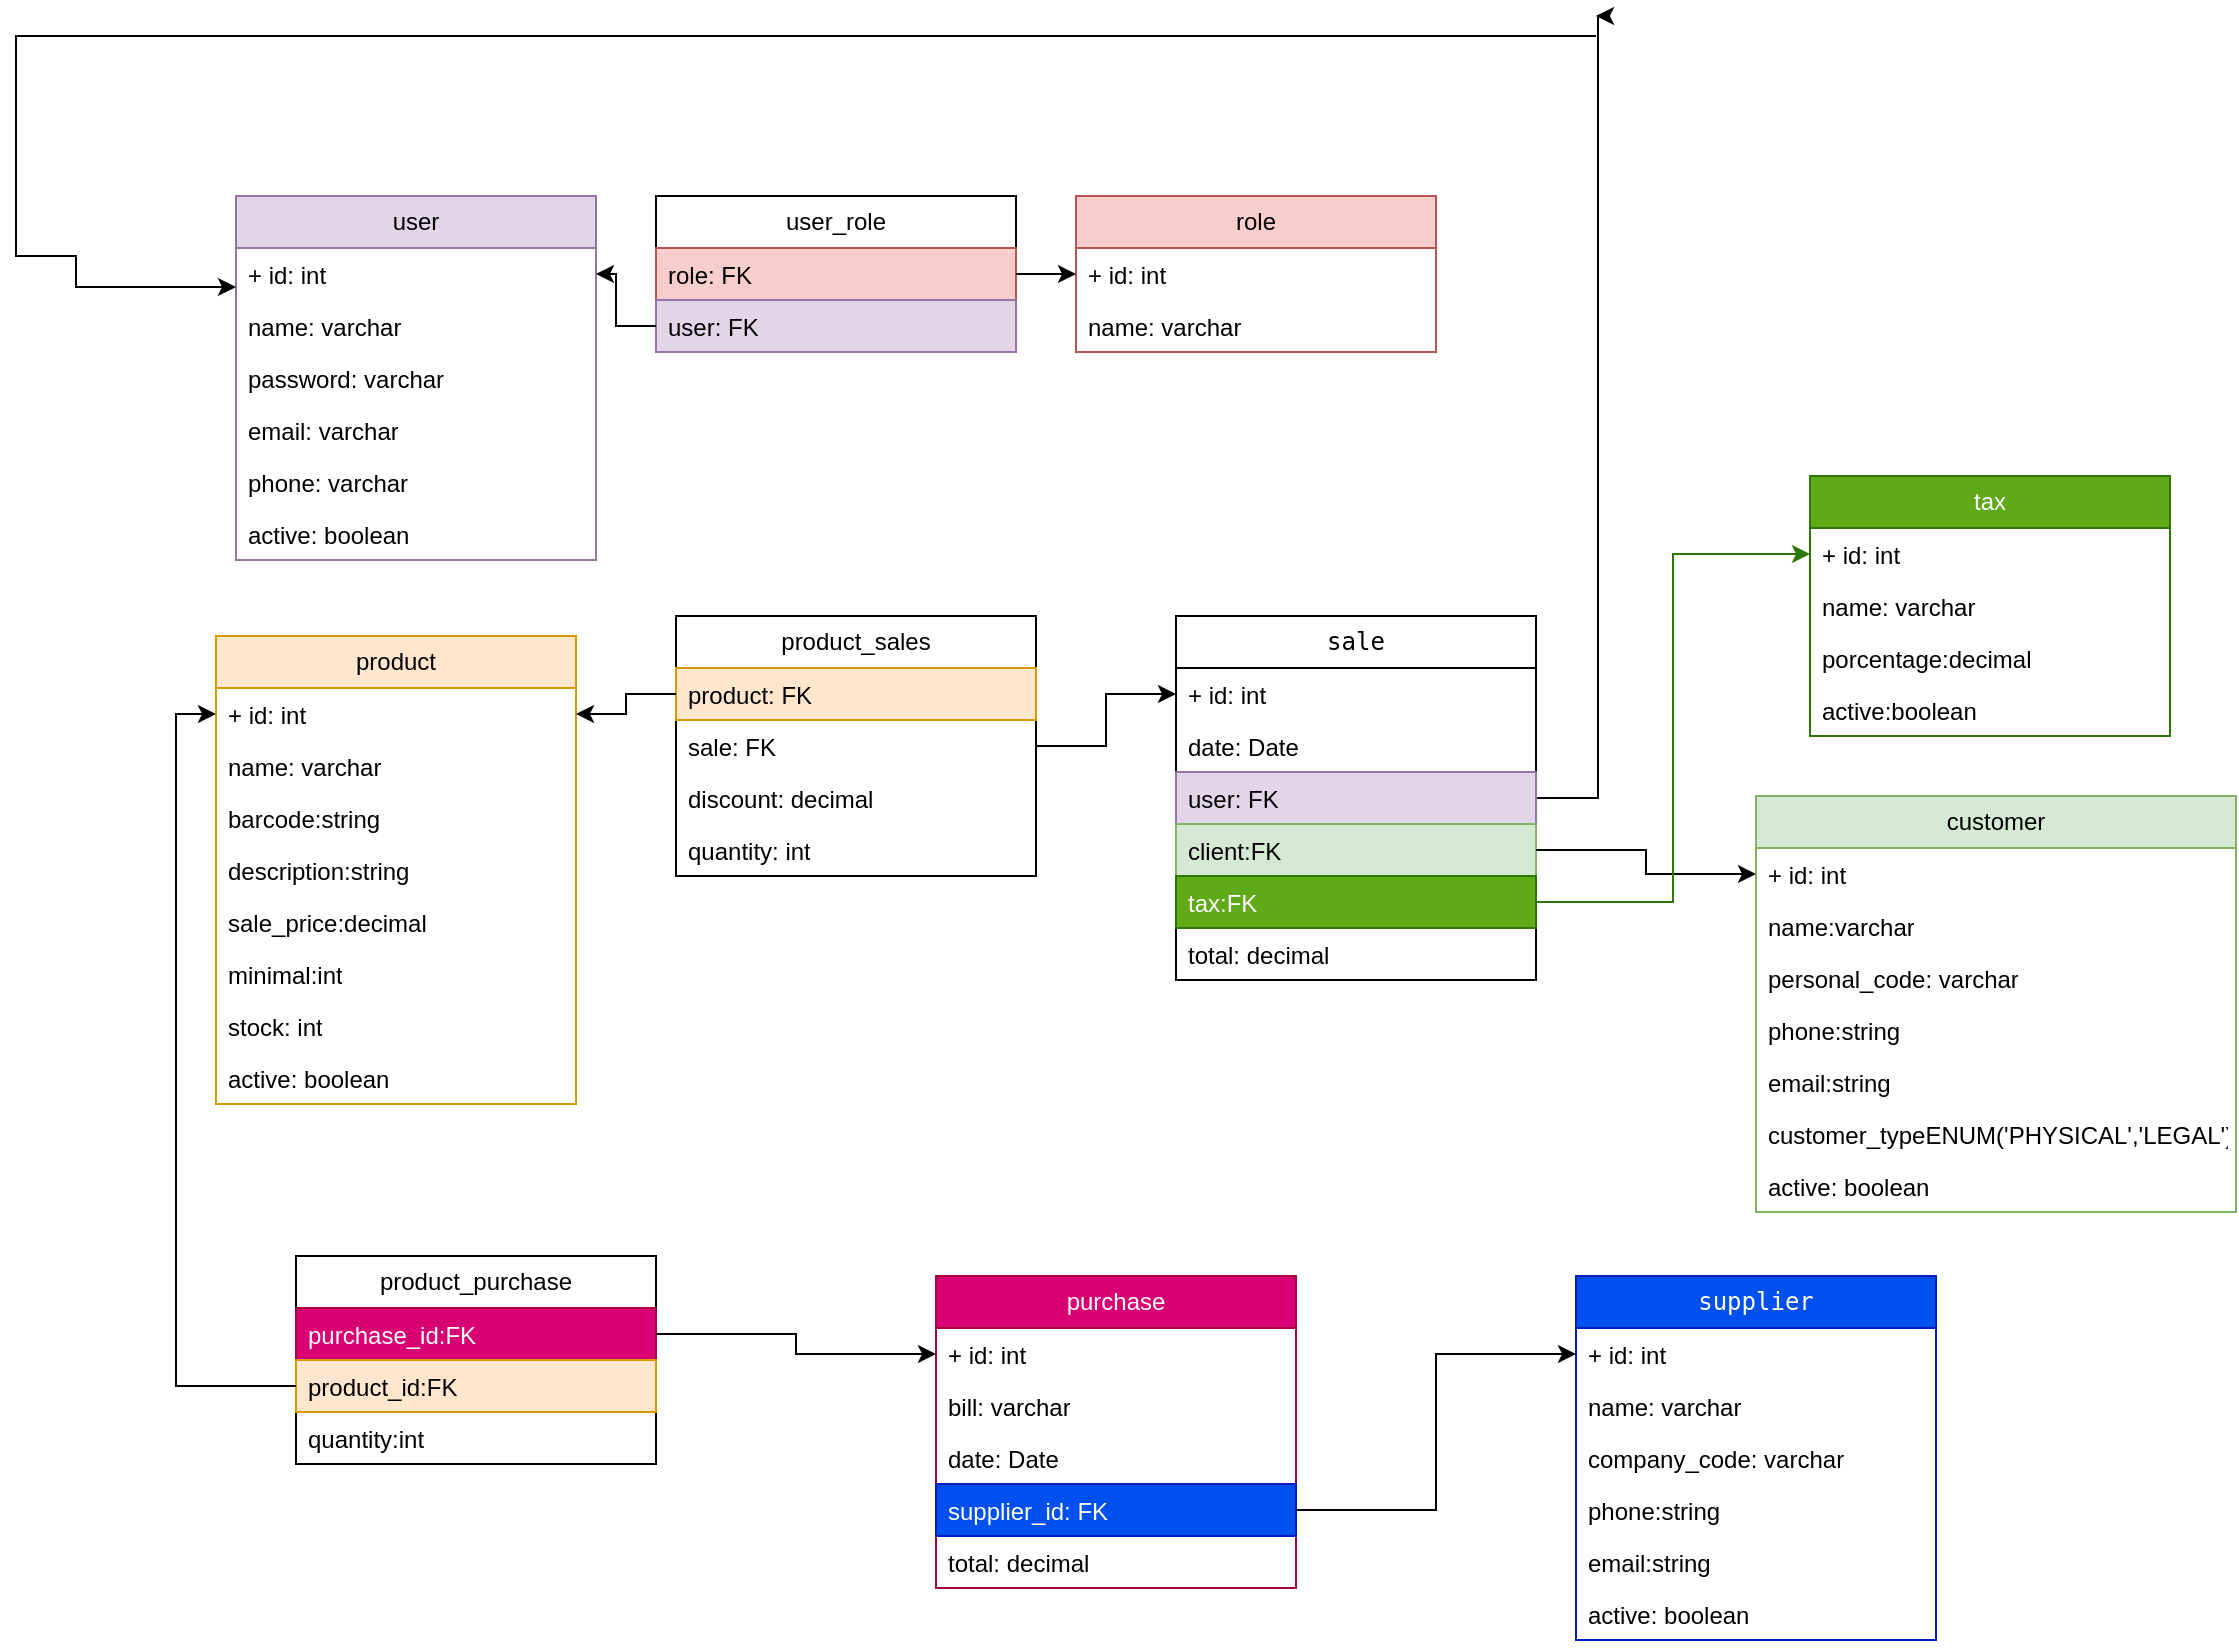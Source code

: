 <mxfile version="24.6.2" type="device">
  <diagram name="Página-1" id="RLH8cvVyCooCQdCHgPYj">
    <mxGraphModel dx="1707" dy="1631" grid="1" gridSize="10" guides="1" tooltips="1" connect="1" arrows="1" fold="1" page="1" pageScale="1" pageWidth="827" pageHeight="1169" math="0" shadow="0">
      <root>
        <mxCell id="0" />
        <mxCell id="1" parent="0" />
        <mxCell id="kxL5TpdzPQrsUaeQ99-A-4" value="user" style="swimlane;fontStyle=0;childLayout=stackLayout;horizontal=1;startSize=26;fillColor=#e1d5e7;horizontalStack=0;resizeParent=1;resizeParentMax=0;resizeLast=0;collapsible=1;marginBottom=0;whiteSpace=wrap;html=1;strokeColor=#9673a6;" parent="1" vertex="1">
          <mxGeometry x="40" y="90" width="180" height="182" as="geometry" />
        </mxCell>
        <mxCell id="kxL5TpdzPQrsUaeQ99-A-5" value="+ id: int" style="text;strokeColor=none;fillColor=none;align=left;verticalAlign=top;spacingLeft=4;spacingRight=4;overflow=hidden;rotatable=0;points=[[0,0.5],[1,0.5]];portConstraint=eastwest;whiteSpace=wrap;html=1;" parent="kxL5TpdzPQrsUaeQ99-A-4" vertex="1">
          <mxGeometry y="26" width="180" height="26" as="geometry" />
        </mxCell>
        <mxCell id="kxL5TpdzPQrsUaeQ99-A-6" value="name: varchar" style="text;strokeColor=none;fillColor=none;align=left;verticalAlign=top;spacingLeft=4;spacingRight=4;overflow=hidden;rotatable=0;points=[[0,0.5],[1,0.5]];portConstraint=eastwest;whiteSpace=wrap;html=1;" parent="kxL5TpdzPQrsUaeQ99-A-4" vertex="1">
          <mxGeometry y="52" width="180" height="26" as="geometry" />
        </mxCell>
        <mxCell id="kxL5TpdzPQrsUaeQ99-A-7" value="password: varchar" style="text;strokeColor=none;fillColor=none;align=left;verticalAlign=top;spacingLeft=4;spacingRight=4;overflow=hidden;rotatable=0;points=[[0,0.5],[1,0.5]];portConstraint=eastwest;whiteSpace=wrap;html=1;" parent="kxL5TpdzPQrsUaeQ99-A-4" vertex="1">
          <mxGeometry y="78" width="180" height="26" as="geometry" />
        </mxCell>
        <mxCell id="kxL5TpdzPQrsUaeQ99-A-22" value="email: varchar" style="text;strokeColor=none;fillColor=none;align=left;verticalAlign=top;spacingLeft=4;spacingRight=4;overflow=hidden;rotatable=0;points=[[0,0.5],[1,0.5]];portConstraint=eastwest;whiteSpace=wrap;html=1;" parent="kxL5TpdzPQrsUaeQ99-A-4" vertex="1">
          <mxGeometry y="104" width="180" height="26" as="geometry" />
        </mxCell>
        <mxCell id="kxL5TpdzPQrsUaeQ99-A-23" value="phone: varchar" style="text;strokeColor=none;fillColor=none;align=left;verticalAlign=top;spacingLeft=4;spacingRight=4;overflow=hidden;rotatable=0;points=[[0,0.5],[1,0.5]];portConstraint=eastwest;whiteSpace=wrap;html=1;" parent="kxL5TpdzPQrsUaeQ99-A-4" vertex="1">
          <mxGeometry y="130" width="180" height="26" as="geometry" />
        </mxCell>
        <mxCell id="kxL5TpdzPQrsUaeQ99-A-49" value="active: boolean" style="text;strokeColor=none;fillColor=none;align=left;verticalAlign=top;spacingLeft=4;spacingRight=4;overflow=hidden;rotatable=0;points=[[0,0.5],[1,0.5]];portConstraint=eastwest;whiteSpace=wrap;html=1;" parent="kxL5TpdzPQrsUaeQ99-A-4" vertex="1">
          <mxGeometry y="156" width="180" height="26" as="geometry" />
        </mxCell>
        <mxCell id="kxL5TpdzPQrsUaeQ99-A-9" value="role" style="swimlane;fontStyle=0;childLayout=stackLayout;horizontal=1;startSize=26;fillColor=#f8cecc;horizontalStack=0;resizeParent=1;resizeParentMax=0;resizeLast=0;collapsible=1;marginBottom=0;whiteSpace=wrap;html=1;strokeColor=#b85450;" parent="1" vertex="1">
          <mxGeometry x="460" y="90" width="180" height="78" as="geometry" />
        </mxCell>
        <mxCell id="kxL5TpdzPQrsUaeQ99-A-10" value="+ id: int" style="text;strokeColor=none;fillColor=none;align=left;verticalAlign=top;spacingLeft=4;spacingRight=4;overflow=hidden;rotatable=0;points=[[0,0.5],[1,0.5]];portConstraint=eastwest;whiteSpace=wrap;html=1;" parent="kxL5TpdzPQrsUaeQ99-A-9" vertex="1">
          <mxGeometry y="26" width="180" height="26" as="geometry" />
        </mxCell>
        <mxCell id="kxL5TpdzPQrsUaeQ99-A-11" value="name: varchar" style="text;strokeColor=none;fillColor=none;align=left;verticalAlign=top;spacingLeft=4;spacingRight=4;overflow=hidden;rotatable=0;points=[[0,0.5],[1,0.5]];portConstraint=eastwest;whiteSpace=wrap;html=1;" parent="kxL5TpdzPQrsUaeQ99-A-9" vertex="1">
          <mxGeometry y="52" width="180" height="26" as="geometry" />
        </mxCell>
        <mxCell id="kxL5TpdzPQrsUaeQ99-A-14" value="user_role" style="swimlane;fontStyle=0;childLayout=stackLayout;horizontal=1;startSize=26;fillColor=none;horizontalStack=0;resizeParent=1;resizeParentMax=0;resizeLast=0;collapsible=1;marginBottom=0;whiteSpace=wrap;html=1;" parent="1" vertex="1">
          <mxGeometry x="250" y="90" width="180" height="78" as="geometry" />
        </mxCell>
        <mxCell id="kxL5TpdzPQrsUaeQ99-A-17" value="role: FK" style="text;strokeColor=#b85450;fillColor=#f8cecc;align=left;verticalAlign=top;spacingLeft=4;spacingRight=4;overflow=hidden;rotatable=0;points=[[0,0.5],[1,0.5]];portConstraint=eastwest;whiteSpace=wrap;html=1;" parent="kxL5TpdzPQrsUaeQ99-A-14" vertex="1">
          <mxGeometry y="26" width="180" height="26" as="geometry" />
        </mxCell>
        <mxCell id="kxL5TpdzPQrsUaeQ99-A-16" value="user: FK" style="text;strokeColor=#9673a6;fillColor=#e1d5e7;align=left;verticalAlign=top;spacingLeft=4;spacingRight=4;overflow=hidden;rotatable=0;points=[[0,0.5],[1,0.5]];portConstraint=eastwest;whiteSpace=wrap;html=1;" parent="kxL5TpdzPQrsUaeQ99-A-14" vertex="1">
          <mxGeometry y="52" width="180" height="26" as="geometry" />
        </mxCell>
        <mxCell id="kxL5TpdzPQrsUaeQ99-A-20" style="edgeStyle=orthogonalEdgeStyle;rounded=0;orthogonalLoop=1;jettySize=auto;html=1;exitX=1;exitY=0.5;exitDx=0;exitDy=0;" parent="1" source="kxL5TpdzPQrsUaeQ99-A-17" target="kxL5TpdzPQrsUaeQ99-A-10" edge="1">
          <mxGeometry relative="1" as="geometry" />
        </mxCell>
        <mxCell id="kxL5TpdzPQrsUaeQ99-A-21" style="edgeStyle=orthogonalEdgeStyle;rounded=0;orthogonalLoop=1;jettySize=auto;html=1;entryX=1;entryY=0.5;entryDx=0;entryDy=0;" parent="1" source="kxL5TpdzPQrsUaeQ99-A-16" target="kxL5TpdzPQrsUaeQ99-A-5" edge="1">
          <mxGeometry relative="1" as="geometry" />
        </mxCell>
        <mxCell id="kxL5TpdzPQrsUaeQ99-A-24" value="product" style="swimlane;fontStyle=0;childLayout=stackLayout;horizontal=1;startSize=26;fillColor=#ffe6cc;horizontalStack=0;resizeParent=1;resizeParentMax=0;resizeLast=0;collapsible=1;marginBottom=0;whiteSpace=wrap;html=1;strokeColor=#d79b00;" parent="1" vertex="1">
          <mxGeometry x="30" y="310" width="180" height="234" as="geometry" />
        </mxCell>
        <mxCell id="kxL5TpdzPQrsUaeQ99-A-25" value="+ id: int" style="text;strokeColor=none;fillColor=none;align=left;verticalAlign=top;spacingLeft=4;spacingRight=4;overflow=hidden;rotatable=0;points=[[0,0.5],[1,0.5]];portConstraint=eastwest;whiteSpace=wrap;html=1;" parent="kxL5TpdzPQrsUaeQ99-A-24" vertex="1">
          <mxGeometry y="26" width="180" height="26" as="geometry" />
        </mxCell>
        <mxCell id="kxL5TpdzPQrsUaeQ99-A-26" value="name: varchar" style="text;strokeColor=none;fillColor=none;align=left;verticalAlign=top;spacingLeft=4;spacingRight=4;overflow=hidden;rotatable=0;points=[[0,0.5],[1,0.5]];portConstraint=eastwest;whiteSpace=wrap;html=1;" parent="kxL5TpdzPQrsUaeQ99-A-24" vertex="1">
          <mxGeometry y="52" width="180" height="26" as="geometry" />
        </mxCell>
        <mxCell id="kxL5TpdzPQrsUaeQ99-A-44" value="barcode:string" style="text;strokeColor=none;fillColor=none;align=left;verticalAlign=top;spacingLeft=4;spacingRight=4;overflow=hidden;rotatable=0;points=[[0,0.5],[1,0.5]];portConstraint=eastwest;whiteSpace=wrap;html=1;" parent="kxL5TpdzPQrsUaeQ99-A-24" vertex="1">
          <mxGeometry y="78" width="180" height="26" as="geometry" />
        </mxCell>
        <mxCell id="kxL5TpdzPQrsUaeQ99-A-45" value="description:string" style="text;strokeColor=none;fillColor=none;align=left;verticalAlign=top;spacingLeft=4;spacingRight=4;overflow=hidden;rotatable=0;points=[[0,0.5],[1,0.5]];portConstraint=eastwest;whiteSpace=wrap;html=1;" parent="kxL5TpdzPQrsUaeQ99-A-24" vertex="1">
          <mxGeometry y="104" width="180" height="26" as="geometry" />
        </mxCell>
        <mxCell id="kxL5TpdzPQrsUaeQ99-A-47" value="sale_price:decimal" style="text;strokeColor=none;fillColor=none;align=left;verticalAlign=top;spacingLeft=4;spacingRight=4;overflow=hidden;rotatable=0;points=[[0,0.5],[1,0.5]];portConstraint=eastwest;whiteSpace=wrap;html=1;" parent="kxL5TpdzPQrsUaeQ99-A-24" vertex="1">
          <mxGeometry y="130" width="180" height="26" as="geometry" />
        </mxCell>
        <mxCell id="kxL5TpdzPQrsUaeQ99-A-46" value="minimal:int" style="text;strokeColor=none;fillColor=none;align=left;verticalAlign=top;spacingLeft=4;spacingRight=4;overflow=hidden;rotatable=0;points=[[0,0.5],[1,0.5]];portConstraint=eastwest;whiteSpace=wrap;html=1;" parent="kxL5TpdzPQrsUaeQ99-A-24" vertex="1">
          <mxGeometry y="156" width="180" height="26" as="geometry" />
        </mxCell>
        <mxCell id="kxL5TpdzPQrsUaeQ99-A-42" value="stock: int" style="text;strokeColor=none;fillColor=none;align=left;verticalAlign=top;spacingLeft=4;spacingRight=4;overflow=hidden;rotatable=0;points=[[0,0.5],[1,0.5]];portConstraint=eastwest;whiteSpace=wrap;html=1;" parent="kxL5TpdzPQrsUaeQ99-A-24" vertex="1">
          <mxGeometry y="182" width="180" height="26" as="geometry" />
        </mxCell>
        <mxCell id="kxL5TpdzPQrsUaeQ99-A-48" value="active: boolean" style="text;strokeColor=none;fillColor=none;align=left;verticalAlign=top;spacingLeft=4;spacingRight=4;overflow=hidden;rotatable=0;points=[[0,0.5],[1,0.5]];portConstraint=eastwest;whiteSpace=wrap;html=1;" parent="kxL5TpdzPQrsUaeQ99-A-24" vertex="1">
          <mxGeometry y="208" width="180" height="26" as="geometry" />
        </mxCell>
        <mxCell id="kxL5TpdzPQrsUaeQ99-A-30" value="&lt;pre dir=&quot;ltr&quot; data-ved=&quot;2ahUKEwiwzd3zsfCGAxUrq4QIHdkMD4EQ3ewLegQIChAT&quot; aria-label=&quot;Texto traducido&quot; style=&quot;text-align:left&quot; id=&quot;tw-target-text&quot; data-placeholder=&quot;Traducción&quot; class=&quot;tw-data-text tw-text-large tw-ta&quot;&gt;&lt;span lang=&quot;en&quot; class=&quot;Y2IQFc&quot;&gt;supplier&lt;/span&gt;&lt;/pre&gt;" style="swimlane;fontStyle=0;childLayout=stackLayout;horizontal=1;startSize=26;fillColor=#0050ef;horizontalStack=0;resizeParent=1;resizeParentMax=0;resizeLast=0;collapsible=1;marginBottom=0;whiteSpace=wrap;html=1;fontColor=#ffffff;strokeColor=#001DBC;" parent="1" vertex="1">
          <mxGeometry x="710" y="630" width="180" height="182" as="geometry" />
        </mxCell>
        <mxCell id="kxL5TpdzPQrsUaeQ99-A-31" value="+ id: int" style="text;strokeColor=none;fillColor=none;align=left;verticalAlign=top;spacingLeft=4;spacingRight=4;overflow=hidden;rotatable=0;points=[[0,0.5],[1,0.5]];portConstraint=eastwest;whiteSpace=wrap;html=1;" parent="kxL5TpdzPQrsUaeQ99-A-30" vertex="1">
          <mxGeometry y="26" width="180" height="26" as="geometry" />
        </mxCell>
        <mxCell id="kxL5TpdzPQrsUaeQ99-A-32" value="name: varchar" style="text;strokeColor=none;fillColor=none;align=left;verticalAlign=top;spacingLeft=4;spacingRight=4;overflow=hidden;rotatable=0;points=[[0,0.5],[1,0.5]];portConstraint=eastwest;whiteSpace=wrap;html=1;" parent="kxL5TpdzPQrsUaeQ99-A-30" vertex="1">
          <mxGeometry y="52" width="180" height="26" as="geometry" />
        </mxCell>
        <mxCell id="kxL5TpdzPQrsUaeQ99-A-71" value="company_code: varchar" style="text;strokeColor=none;fillColor=none;align=left;verticalAlign=top;spacingLeft=4;spacingRight=4;overflow=hidden;rotatable=0;points=[[0,0.5],[1,0.5]];portConstraint=eastwest;whiteSpace=wrap;html=1;" parent="kxL5TpdzPQrsUaeQ99-A-30" vertex="1">
          <mxGeometry y="78" width="180" height="26" as="geometry" />
        </mxCell>
        <mxCell id="JRkftsAPCC5cofQF5OjA-2" value="phone:string" style="text;strokeColor=none;fillColor=none;align=left;verticalAlign=top;spacingLeft=4;spacingRight=4;overflow=hidden;rotatable=0;points=[[0,0.5],[1,0.5]];portConstraint=eastwest;whiteSpace=wrap;html=1;" vertex="1" parent="kxL5TpdzPQrsUaeQ99-A-30">
          <mxGeometry y="104" width="180" height="26" as="geometry" />
        </mxCell>
        <mxCell id="JRkftsAPCC5cofQF5OjA-4" value="email:string" style="text;strokeColor=none;fillColor=none;align=left;verticalAlign=top;spacingLeft=4;spacingRight=4;overflow=hidden;rotatable=0;points=[[0,0.5],[1,0.5]];portConstraint=eastwest;whiteSpace=wrap;html=1;" vertex="1" parent="kxL5TpdzPQrsUaeQ99-A-30">
          <mxGeometry y="130" width="180" height="26" as="geometry" />
        </mxCell>
        <mxCell id="kxL5TpdzPQrsUaeQ99-A-72" value="active: boolean" style="text;strokeColor=none;fillColor=none;align=left;verticalAlign=top;spacingLeft=4;spacingRight=4;overflow=hidden;rotatable=0;points=[[0,0.5],[1,0.5]];portConstraint=eastwest;whiteSpace=wrap;html=1;" parent="kxL5TpdzPQrsUaeQ99-A-30" vertex="1">
          <mxGeometry y="156" width="180" height="26" as="geometry" />
        </mxCell>
        <mxCell id="kxL5TpdzPQrsUaeQ99-A-33" value="&lt;pre dir=&quot;ltr&quot; data-ved=&quot;2ahUKEwiwzd3zsfCGAxUrq4QIHdkMD4EQ3ewLegQIChAT&quot; aria-label=&quot;Texto traducido&quot; style=&quot;text-align:left&quot; id=&quot;tw-target-text&quot; data-placeholder=&quot;Traducción&quot; class=&quot;tw-data-text tw-text-large tw-ta&quot;&gt;&lt;span lang=&quot;en&quot; class=&quot;Y2IQFc&quot;&gt;sale&lt;/span&gt;&lt;/pre&gt;" style="swimlane;fontStyle=0;childLayout=stackLayout;horizontal=1;startSize=26;fillColor=none;horizontalStack=0;resizeParent=1;resizeParentMax=0;resizeLast=0;collapsible=1;marginBottom=0;whiteSpace=wrap;html=1;" parent="1" vertex="1">
          <mxGeometry x="510" y="300" width="180" height="182" as="geometry" />
        </mxCell>
        <mxCell id="kxL5TpdzPQrsUaeQ99-A-34" value="+ id: int" style="text;strokeColor=none;fillColor=none;align=left;verticalAlign=top;spacingLeft=4;spacingRight=4;overflow=hidden;rotatable=0;points=[[0,0.5],[1,0.5]];portConstraint=eastwest;whiteSpace=wrap;html=1;" parent="kxL5TpdzPQrsUaeQ99-A-33" vertex="1">
          <mxGeometry y="26" width="180" height="26" as="geometry" />
        </mxCell>
        <mxCell id="kxL5TpdzPQrsUaeQ99-A-35" value="date: Date" style="text;strokeColor=none;fillColor=none;align=left;verticalAlign=top;spacingLeft=4;spacingRight=4;overflow=hidden;rotatable=0;points=[[0,0.5],[1,0.5]];portConstraint=eastwest;whiteSpace=wrap;html=1;" parent="kxL5TpdzPQrsUaeQ99-A-33" vertex="1">
          <mxGeometry y="52" width="180" height="26" as="geometry" />
        </mxCell>
        <mxCell id="kxL5TpdzPQrsUaeQ99-A-52" style="edgeStyle=orthogonalEdgeStyle;rounded=0;orthogonalLoop=1;jettySize=auto;html=1;" parent="kxL5TpdzPQrsUaeQ99-A-33" source="kxL5TpdzPQrsUaeQ99-A-51" edge="1">
          <mxGeometry relative="1" as="geometry">
            <mxPoint x="210" y="-300" as="targetPoint" />
            <Array as="points">
              <mxPoint x="211" y="91" />
            </Array>
          </mxGeometry>
        </mxCell>
        <mxCell id="kxL5TpdzPQrsUaeQ99-A-51" value="user: FK" style="text;strokeColor=#9673a6;fillColor=#e1d5e7;align=left;verticalAlign=top;spacingLeft=4;spacingRight=4;overflow=hidden;rotatable=0;points=[[0,0.5],[1,0.5]];portConstraint=eastwest;whiteSpace=wrap;html=1;" parent="kxL5TpdzPQrsUaeQ99-A-33" vertex="1">
          <mxGeometry y="78" width="180" height="26" as="geometry" />
        </mxCell>
        <mxCell id="kxL5TpdzPQrsUaeQ99-A-60" value="client:FK" style="text;strokeColor=#82b366;fillColor=#d5e8d4;align=left;verticalAlign=top;spacingLeft=4;spacingRight=4;overflow=hidden;rotatable=0;points=[[0,0.5],[1,0.5]];portConstraint=eastwest;whiteSpace=wrap;html=1;" parent="kxL5TpdzPQrsUaeQ99-A-33" vertex="1">
          <mxGeometry y="104" width="180" height="26" as="geometry" />
        </mxCell>
        <mxCell id="kxL5TpdzPQrsUaeQ99-A-69" value="tax:FK" style="text;strokeColor=#2D7600;fillColor=#60a917;align=left;verticalAlign=top;spacingLeft=4;spacingRight=4;overflow=hidden;rotatable=0;points=[[0,0.5],[1,0.5]];portConstraint=eastwest;whiteSpace=wrap;html=1;fontColor=#ffffff;" parent="kxL5TpdzPQrsUaeQ99-A-33" vertex="1">
          <mxGeometry y="130" width="180" height="26" as="geometry" />
        </mxCell>
        <mxCell id="kxL5TpdzPQrsUaeQ99-A-43" value="total: decimal" style="text;strokeColor=none;fillColor=none;align=left;verticalAlign=top;spacingLeft=4;spacingRight=4;overflow=hidden;rotatable=0;points=[[0,0.5],[1,0.5]];portConstraint=eastwest;whiteSpace=wrap;html=1;" parent="kxL5TpdzPQrsUaeQ99-A-33" vertex="1">
          <mxGeometry y="156" width="180" height="26" as="geometry" />
        </mxCell>
        <mxCell id="kxL5TpdzPQrsUaeQ99-A-36" value="product_sales" style="swimlane;fontStyle=0;childLayout=stackLayout;horizontal=1;startSize=26;fillColor=none;horizontalStack=0;resizeParent=1;resizeParentMax=0;resizeLast=0;collapsible=1;marginBottom=0;whiteSpace=wrap;html=1;" parent="1" vertex="1">
          <mxGeometry x="260" y="300" width="180" height="130" as="geometry" />
        </mxCell>
        <mxCell id="kxL5TpdzPQrsUaeQ99-A-37" value="product: FK" style="text;strokeColor=#d79b00;fillColor=#ffe6cc;align=left;verticalAlign=top;spacingLeft=4;spacingRight=4;overflow=hidden;rotatable=0;points=[[0,0.5],[1,0.5]];portConstraint=eastwest;whiteSpace=wrap;html=1;" parent="kxL5TpdzPQrsUaeQ99-A-36" vertex="1">
          <mxGeometry y="26" width="180" height="26" as="geometry" />
        </mxCell>
        <mxCell id="kxL5TpdzPQrsUaeQ99-A-38" value="sale: FK" style="text;strokeColor=none;fillColor=none;align=left;verticalAlign=top;spacingLeft=4;spacingRight=4;overflow=hidden;rotatable=0;points=[[0,0.5],[1,0.5]];portConstraint=eastwest;whiteSpace=wrap;html=1;" parent="kxL5TpdzPQrsUaeQ99-A-36" vertex="1">
          <mxGeometry y="52" width="180" height="26" as="geometry" />
        </mxCell>
        <mxCell id="kxL5TpdzPQrsUaeQ99-A-50" value="discount: decimal" style="text;strokeColor=none;fillColor=none;align=left;verticalAlign=top;spacingLeft=4;spacingRight=4;overflow=hidden;rotatable=0;points=[[0,0.5],[1,0.5]];portConstraint=eastwest;whiteSpace=wrap;html=1;" parent="kxL5TpdzPQrsUaeQ99-A-36" vertex="1">
          <mxGeometry y="78" width="180" height="26" as="geometry" />
        </mxCell>
        <mxCell id="kxL5TpdzPQrsUaeQ99-A-39" value="quantity: int" style="text;strokeColor=none;fillColor=none;align=left;verticalAlign=top;spacingLeft=4;spacingRight=4;overflow=hidden;rotatable=0;points=[[0,0.5],[1,0.5]];portConstraint=eastwest;whiteSpace=wrap;html=1;" parent="kxL5TpdzPQrsUaeQ99-A-36" vertex="1">
          <mxGeometry y="104" width="180" height="26" as="geometry" />
        </mxCell>
        <mxCell id="kxL5TpdzPQrsUaeQ99-A-40" style="edgeStyle=orthogonalEdgeStyle;rounded=0;orthogonalLoop=1;jettySize=auto;html=1;entryX=0;entryY=0.5;entryDx=0;entryDy=0;" parent="1" source="kxL5TpdzPQrsUaeQ99-A-38" target="kxL5TpdzPQrsUaeQ99-A-34" edge="1">
          <mxGeometry relative="1" as="geometry" />
        </mxCell>
        <mxCell id="kxL5TpdzPQrsUaeQ99-A-41" style="edgeStyle=orthogonalEdgeStyle;rounded=0;orthogonalLoop=1;jettySize=auto;html=1;entryX=1;entryY=0.5;entryDx=0;entryDy=0;" parent="1" source="kxL5TpdzPQrsUaeQ99-A-37" target="kxL5TpdzPQrsUaeQ99-A-25" edge="1">
          <mxGeometry relative="1" as="geometry" />
        </mxCell>
        <mxCell id="kxL5TpdzPQrsUaeQ99-A-53" style="edgeStyle=orthogonalEdgeStyle;rounded=0;orthogonalLoop=1;jettySize=auto;html=1;entryX=0;entryY=0.25;entryDx=0;entryDy=0;" parent="1" target="kxL5TpdzPQrsUaeQ99-A-4" edge="1">
          <mxGeometry relative="1" as="geometry">
            <mxPoint x="-40" y="140" as="targetPoint" />
            <mxPoint x="720" y="10" as="sourcePoint" />
            <Array as="points">
              <mxPoint x="-70" y="10" />
              <mxPoint x="-70" y="120" />
              <mxPoint x="-40" y="120" />
              <mxPoint x="-40" y="136" />
            </Array>
          </mxGeometry>
        </mxCell>
        <mxCell id="kxL5TpdzPQrsUaeQ99-A-54" value="customer" style="swimlane;fontStyle=0;childLayout=stackLayout;horizontal=1;startSize=26;fillColor=#d5e8d4;horizontalStack=0;resizeParent=1;resizeParentMax=0;resizeLast=0;collapsible=1;marginBottom=0;whiteSpace=wrap;html=1;strokeColor=#82b366;" parent="1" vertex="1">
          <mxGeometry x="800" y="390" width="240" height="208" as="geometry" />
        </mxCell>
        <mxCell id="kxL5TpdzPQrsUaeQ99-A-55" value="+ id: int" style="text;strokeColor=none;fillColor=none;align=left;verticalAlign=top;spacingLeft=4;spacingRight=4;overflow=hidden;rotatable=0;points=[[0,0.5],[1,0.5]];portConstraint=eastwest;whiteSpace=wrap;html=1;" parent="kxL5TpdzPQrsUaeQ99-A-54" vertex="1">
          <mxGeometry y="26" width="240" height="26" as="geometry" />
        </mxCell>
        <mxCell id="kxL5TpdzPQrsUaeQ99-A-56" value="name:varchar" style="text;strokeColor=none;fillColor=none;align=left;verticalAlign=top;spacingLeft=4;spacingRight=4;overflow=hidden;rotatable=0;points=[[0,0.5],[1,0.5]];portConstraint=eastwest;whiteSpace=wrap;html=1;" parent="kxL5TpdzPQrsUaeQ99-A-54" vertex="1">
          <mxGeometry y="52" width="240" height="26" as="geometry" />
        </mxCell>
        <mxCell id="kxL5TpdzPQrsUaeQ99-A-59" value="personal_code: varchar" style="text;strokeColor=none;fillColor=none;align=left;verticalAlign=top;spacingLeft=4;spacingRight=4;overflow=hidden;rotatable=0;points=[[0,0.5],[1,0.5]];portConstraint=eastwest;whiteSpace=wrap;html=1;" parent="kxL5TpdzPQrsUaeQ99-A-54" vertex="1">
          <mxGeometry y="78" width="240" height="26" as="geometry" />
        </mxCell>
        <mxCell id="JRkftsAPCC5cofQF5OjA-1" value="phone:string" style="text;strokeColor=none;fillColor=none;align=left;verticalAlign=top;spacingLeft=4;spacingRight=4;overflow=hidden;rotatable=0;points=[[0,0.5],[1,0.5]];portConstraint=eastwest;whiteSpace=wrap;html=1;" vertex="1" parent="kxL5TpdzPQrsUaeQ99-A-54">
          <mxGeometry y="104" width="240" height="26" as="geometry" />
        </mxCell>
        <mxCell id="JRkftsAPCC5cofQF5OjA-3" value="email:string" style="text;strokeColor=none;fillColor=none;align=left;verticalAlign=top;spacingLeft=4;spacingRight=4;overflow=hidden;rotatable=0;points=[[0,0.5],[1,0.5]];portConstraint=eastwest;whiteSpace=wrap;html=1;" vertex="1" parent="kxL5TpdzPQrsUaeQ99-A-54">
          <mxGeometry y="130" width="240" height="26" as="geometry" />
        </mxCell>
        <mxCell id="kxL5TpdzPQrsUaeQ99-A-63" value="customer_typeENUM(&#39;PHYSICAL&#39;,&#39;LEGAL&#39;)" style="text;strokeColor=none;fillColor=none;align=left;verticalAlign=top;spacingLeft=4;spacingRight=4;overflow=hidden;rotatable=0;points=[[0,0.5],[1,0.5]];portConstraint=eastwest;whiteSpace=wrap;html=1;" parent="kxL5TpdzPQrsUaeQ99-A-54" vertex="1">
          <mxGeometry y="156" width="240" height="26" as="geometry" />
        </mxCell>
        <mxCell id="kxL5TpdzPQrsUaeQ99-A-62" value="active: boolean" style="text;strokeColor=none;fillColor=none;align=left;verticalAlign=top;spacingLeft=4;spacingRight=4;overflow=hidden;rotatable=0;points=[[0,0.5],[1,0.5]];portConstraint=eastwest;whiteSpace=wrap;html=1;" parent="kxL5TpdzPQrsUaeQ99-A-54" vertex="1">
          <mxGeometry y="182" width="240" height="26" as="geometry" />
        </mxCell>
        <mxCell id="kxL5TpdzPQrsUaeQ99-A-61" style="edgeStyle=orthogonalEdgeStyle;rounded=0;orthogonalLoop=1;jettySize=auto;html=1;" parent="1" source="kxL5TpdzPQrsUaeQ99-A-60" target="kxL5TpdzPQrsUaeQ99-A-55" edge="1">
          <mxGeometry relative="1" as="geometry" />
        </mxCell>
        <mxCell id="kxL5TpdzPQrsUaeQ99-A-64" value="tax" style="swimlane;fontStyle=0;childLayout=stackLayout;horizontal=1;startSize=26;fillColor=#60a917;horizontalStack=0;resizeParent=1;resizeParentMax=0;resizeLast=0;collapsible=1;marginBottom=0;whiteSpace=wrap;html=1;fontColor=#ffffff;strokeColor=#2D7600;" parent="1" vertex="1">
          <mxGeometry x="827" y="230" width="180" height="130" as="geometry" />
        </mxCell>
        <mxCell id="kxL5TpdzPQrsUaeQ99-A-65" value="+ id: int" style="text;strokeColor=none;fillColor=none;align=left;verticalAlign=top;spacingLeft=4;spacingRight=4;overflow=hidden;rotatable=0;points=[[0,0.5],[1,0.5]];portConstraint=eastwest;whiteSpace=wrap;html=1;" parent="kxL5TpdzPQrsUaeQ99-A-64" vertex="1">
          <mxGeometry y="26" width="180" height="26" as="geometry" />
        </mxCell>
        <mxCell id="kxL5TpdzPQrsUaeQ99-A-66" value="name: varchar" style="text;strokeColor=none;fillColor=none;align=left;verticalAlign=top;spacingLeft=4;spacingRight=4;overflow=hidden;rotatable=0;points=[[0,0.5],[1,0.5]];portConstraint=eastwest;whiteSpace=wrap;html=1;" parent="kxL5TpdzPQrsUaeQ99-A-64" vertex="1">
          <mxGeometry y="52" width="180" height="26" as="geometry" />
        </mxCell>
        <mxCell id="kxL5TpdzPQrsUaeQ99-A-67" value="porcentage:decimal" style="text;strokeColor=none;fillColor=none;align=left;verticalAlign=top;spacingLeft=4;spacingRight=4;overflow=hidden;rotatable=0;points=[[0,0.5],[1,0.5]];portConstraint=eastwest;whiteSpace=wrap;html=1;" parent="kxL5TpdzPQrsUaeQ99-A-64" vertex="1">
          <mxGeometry y="78" width="180" height="26" as="geometry" />
        </mxCell>
        <mxCell id="kxL5TpdzPQrsUaeQ99-A-68" value="active:boolean" style="text;strokeColor=none;fillColor=none;align=left;verticalAlign=top;spacingLeft=4;spacingRight=4;overflow=hidden;rotatable=0;points=[[0,0.5],[1,0.5]];portConstraint=eastwest;whiteSpace=wrap;html=1;" parent="kxL5TpdzPQrsUaeQ99-A-64" vertex="1">
          <mxGeometry y="104" width="180" height="26" as="geometry" />
        </mxCell>
        <mxCell id="kxL5TpdzPQrsUaeQ99-A-70" style="edgeStyle=orthogonalEdgeStyle;rounded=0;orthogonalLoop=1;jettySize=auto;html=1;entryX=0;entryY=0.5;entryDx=0;entryDy=0;fillColor=#60a917;strokeColor=#2D7600;" parent="1" source="kxL5TpdzPQrsUaeQ99-A-69" target="kxL5TpdzPQrsUaeQ99-A-65" edge="1">
          <mxGeometry relative="1" as="geometry" />
        </mxCell>
        <mxCell id="kxL5TpdzPQrsUaeQ99-A-73" value="purchase" style="swimlane;fontStyle=0;childLayout=stackLayout;horizontal=1;startSize=26;horizontalStack=0;resizeParent=1;resizeParentMax=0;resizeLast=0;collapsible=1;marginBottom=0;whiteSpace=wrap;html=1;fillColor=#d80073;fontColor=#ffffff;strokeColor=#A50040;" parent="1" vertex="1">
          <mxGeometry x="390" y="630" width="180" height="156" as="geometry" />
        </mxCell>
        <mxCell id="kxL5TpdzPQrsUaeQ99-A-74" value="+ id: int" style="text;strokeColor=none;fillColor=none;align=left;verticalAlign=top;spacingLeft=4;spacingRight=4;overflow=hidden;rotatable=0;points=[[0,0.5],[1,0.5]];portConstraint=eastwest;whiteSpace=wrap;html=1;" parent="kxL5TpdzPQrsUaeQ99-A-73" vertex="1">
          <mxGeometry y="26" width="180" height="26" as="geometry" />
        </mxCell>
        <mxCell id="kxL5TpdzPQrsUaeQ99-A-75" value="bill: varchar" style="text;strokeColor=none;fillColor=none;align=left;verticalAlign=top;spacingLeft=4;spacingRight=4;overflow=hidden;rotatable=0;points=[[0,0.5],[1,0.5]];portConstraint=eastwest;whiteSpace=wrap;html=1;" parent="kxL5TpdzPQrsUaeQ99-A-73" vertex="1">
          <mxGeometry y="52" width="180" height="26" as="geometry" />
        </mxCell>
        <mxCell id="kxL5TpdzPQrsUaeQ99-A-76" value="date: Date" style="text;strokeColor=none;fillColor=none;align=left;verticalAlign=top;spacingLeft=4;spacingRight=4;overflow=hidden;rotatable=0;points=[[0,0.5],[1,0.5]];portConstraint=eastwest;whiteSpace=wrap;html=1;" parent="kxL5TpdzPQrsUaeQ99-A-73" vertex="1">
          <mxGeometry y="78" width="180" height="26" as="geometry" />
        </mxCell>
        <mxCell id="kxL5TpdzPQrsUaeQ99-A-77" value="supplier_id: FK" style="text;strokeColor=#001DBC;fillColor=#0050ef;align=left;verticalAlign=top;spacingLeft=4;spacingRight=4;overflow=hidden;rotatable=0;points=[[0,0.5],[1,0.5]];portConstraint=eastwest;whiteSpace=wrap;html=1;fontColor=#ffffff;" parent="kxL5TpdzPQrsUaeQ99-A-73" vertex="1">
          <mxGeometry y="104" width="180" height="26" as="geometry" />
        </mxCell>
        <mxCell id="kxL5TpdzPQrsUaeQ99-A-79" value="total: decimal" style="text;strokeColor=none;fillColor=none;align=left;verticalAlign=top;spacingLeft=4;spacingRight=4;overflow=hidden;rotatable=0;points=[[0,0.5],[1,0.5]];portConstraint=eastwest;whiteSpace=wrap;html=1;" parent="kxL5TpdzPQrsUaeQ99-A-73" vertex="1">
          <mxGeometry y="130" width="180" height="26" as="geometry" />
        </mxCell>
        <mxCell id="kxL5TpdzPQrsUaeQ99-A-78" style="edgeStyle=orthogonalEdgeStyle;rounded=0;orthogonalLoop=1;jettySize=auto;html=1;entryX=0;entryY=0.5;entryDx=0;entryDy=0;" parent="1" source="kxL5TpdzPQrsUaeQ99-A-77" target="kxL5TpdzPQrsUaeQ99-A-31" edge="1">
          <mxGeometry relative="1" as="geometry" />
        </mxCell>
        <mxCell id="kxL5TpdzPQrsUaeQ99-A-80" value="product_purchase" style="swimlane;fontStyle=0;childLayout=stackLayout;horizontal=1;startSize=26;horizontalStack=0;resizeParent=1;resizeParentMax=0;resizeLast=0;collapsible=1;marginBottom=0;whiteSpace=wrap;html=1;" parent="1" vertex="1">
          <mxGeometry x="70" y="620" width="180" height="104" as="geometry" />
        </mxCell>
        <mxCell id="kxL5TpdzPQrsUaeQ99-A-81" value="purchase_id:FK" style="text;strokeColor=#A50040;fillColor=#d80073;align=left;verticalAlign=top;spacingLeft=4;spacingRight=4;overflow=hidden;rotatable=0;points=[[0,0.5],[1,0.5]];portConstraint=eastwest;whiteSpace=wrap;html=1;fontColor=#ffffff;" parent="kxL5TpdzPQrsUaeQ99-A-80" vertex="1">
          <mxGeometry y="26" width="180" height="26" as="geometry" />
        </mxCell>
        <mxCell id="kxL5TpdzPQrsUaeQ99-A-82" value="product_id:FK" style="text;strokeColor=#d79b00;fillColor=#ffe6cc;align=left;verticalAlign=top;spacingLeft=4;spacingRight=4;overflow=hidden;rotatable=0;points=[[0,0.5],[1,0.5]];portConstraint=eastwest;whiteSpace=wrap;html=1;" parent="kxL5TpdzPQrsUaeQ99-A-80" vertex="1">
          <mxGeometry y="52" width="180" height="26" as="geometry" />
        </mxCell>
        <mxCell id="kxL5TpdzPQrsUaeQ99-A-83" value="quantity:int" style="text;strokeColor=none;fillColor=none;align=left;verticalAlign=top;spacingLeft=4;spacingRight=4;overflow=hidden;rotatable=0;points=[[0,0.5],[1,0.5]];portConstraint=eastwest;whiteSpace=wrap;html=1;" parent="kxL5TpdzPQrsUaeQ99-A-80" vertex="1">
          <mxGeometry y="78" width="180" height="26" as="geometry" />
        </mxCell>
        <mxCell id="kxL5TpdzPQrsUaeQ99-A-86" style="edgeStyle=orthogonalEdgeStyle;rounded=0;orthogonalLoop=1;jettySize=auto;html=1;entryX=0;entryY=0.5;entryDx=0;entryDy=0;" parent="1" source="kxL5TpdzPQrsUaeQ99-A-81" target="kxL5TpdzPQrsUaeQ99-A-74" edge="1">
          <mxGeometry relative="1" as="geometry" />
        </mxCell>
        <mxCell id="kxL5TpdzPQrsUaeQ99-A-87" style="edgeStyle=orthogonalEdgeStyle;rounded=0;orthogonalLoop=1;jettySize=auto;html=1;entryX=0;entryY=0.5;entryDx=0;entryDy=0;" parent="1" source="kxL5TpdzPQrsUaeQ99-A-82" target="kxL5TpdzPQrsUaeQ99-A-25" edge="1">
          <mxGeometry relative="1" as="geometry" />
        </mxCell>
      </root>
    </mxGraphModel>
  </diagram>
</mxfile>
